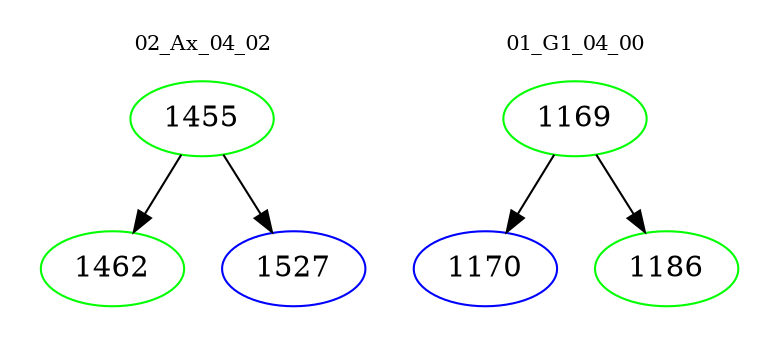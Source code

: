 digraph{
subgraph cluster_0 {
color = white
label = "02_Ax_04_02";
fontsize=10;
T0_1455 [label="1455", color="green"]
T0_1455 -> T0_1462 [color="black"]
T0_1462 [label="1462", color="green"]
T0_1455 -> T0_1527 [color="black"]
T0_1527 [label="1527", color="blue"]
}
subgraph cluster_1 {
color = white
label = "01_G1_04_00";
fontsize=10;
T1_1169 [label="1169", color="green"]
T1_1169 -> T1_1170 [color="black"]
T1_1170 [label="1170", color="blue"]
T1_1169 -> T1_1186 [color="black"]
T1_1186 [label="1186", color="green"]
}
}
